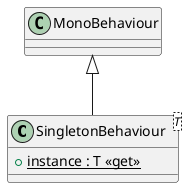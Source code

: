 @startuml
class "SingletonBehaviour"<T> {
    + {static} instance : T <<get>>
}
MonoBehaviour <|-- "SingletonBehaviour"
@enduml
